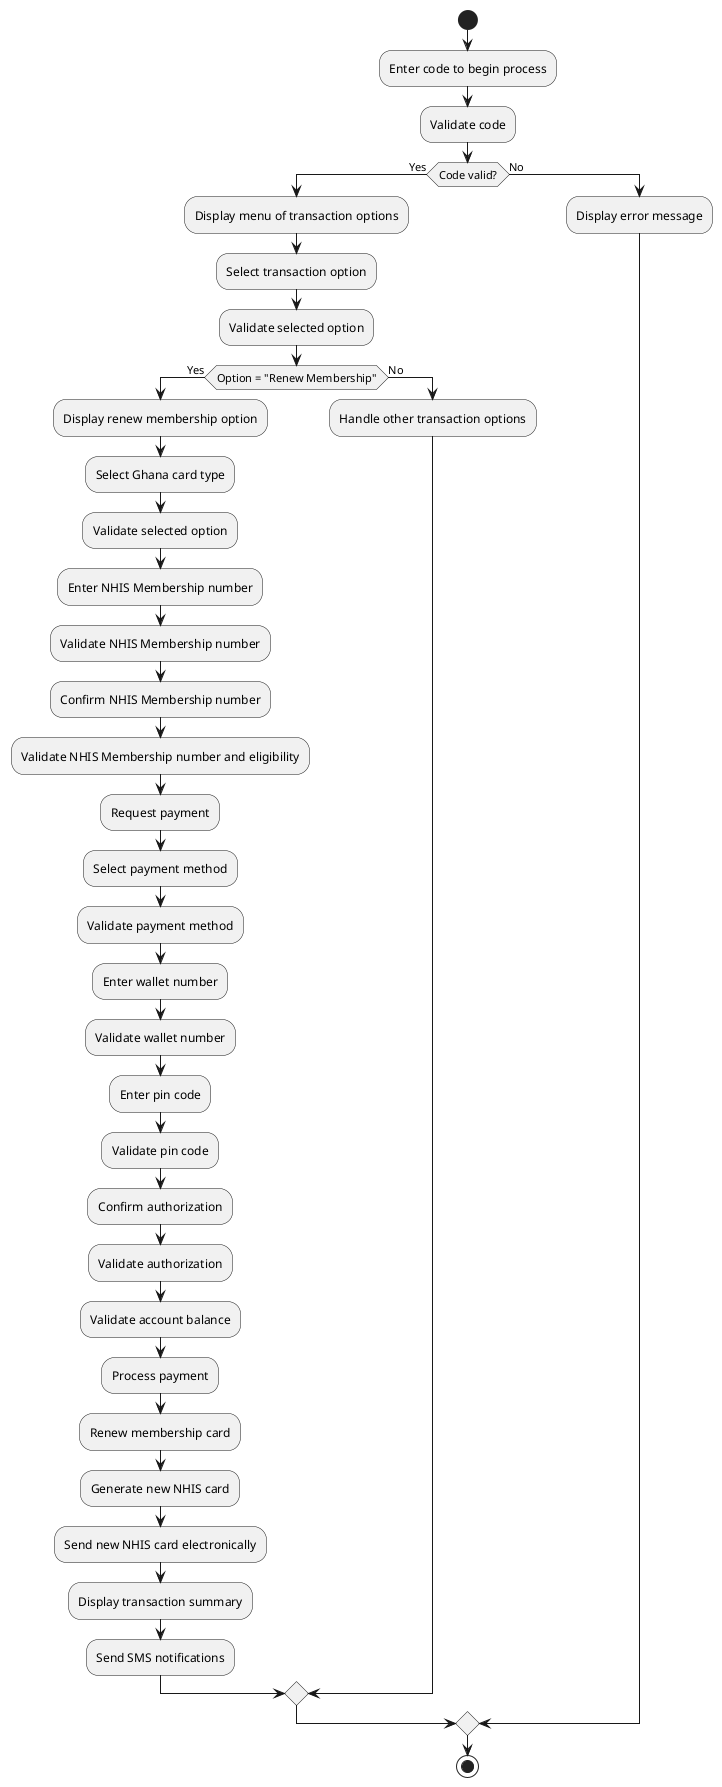 @startuml
start

:Enter code to begin process;
:Validate code;

if (Code valid?) then (Yes)
  :Display menu of transaction options;
  :Select transaction option;
  :Validate selected option;

  if (Option = "Renew Membership") then (Yes)
    :Display renew membership option;
    :Select Ghana card type;
    :Validate selected option;
    :Enter NHIS Membership number;
    :Validate NHIS Membership number;
    :Confirm NHIS Membership number;
    :Validate NHIS Membership number and eligibility;
    :Request payment;
    :Select payment method;
    :Validate payment method;
    :Enter wallet number;
    :Validate wallet number;
    :Enter pin code;
    :Validate pin code;
    :Confirm authorization;
    :Validate authorization;
    :Validate account balance;
    :Process payment;
    :Renew membership card;
    :Generate new NHIS card;
    :Send new NHIS card electronically;
    :Display transaction summary;
    :Send SMS notifications;
  else (No)
    :Handle other transaction options;
  endif

else (No)
  :Display error message;
endif

stop
@enduml
